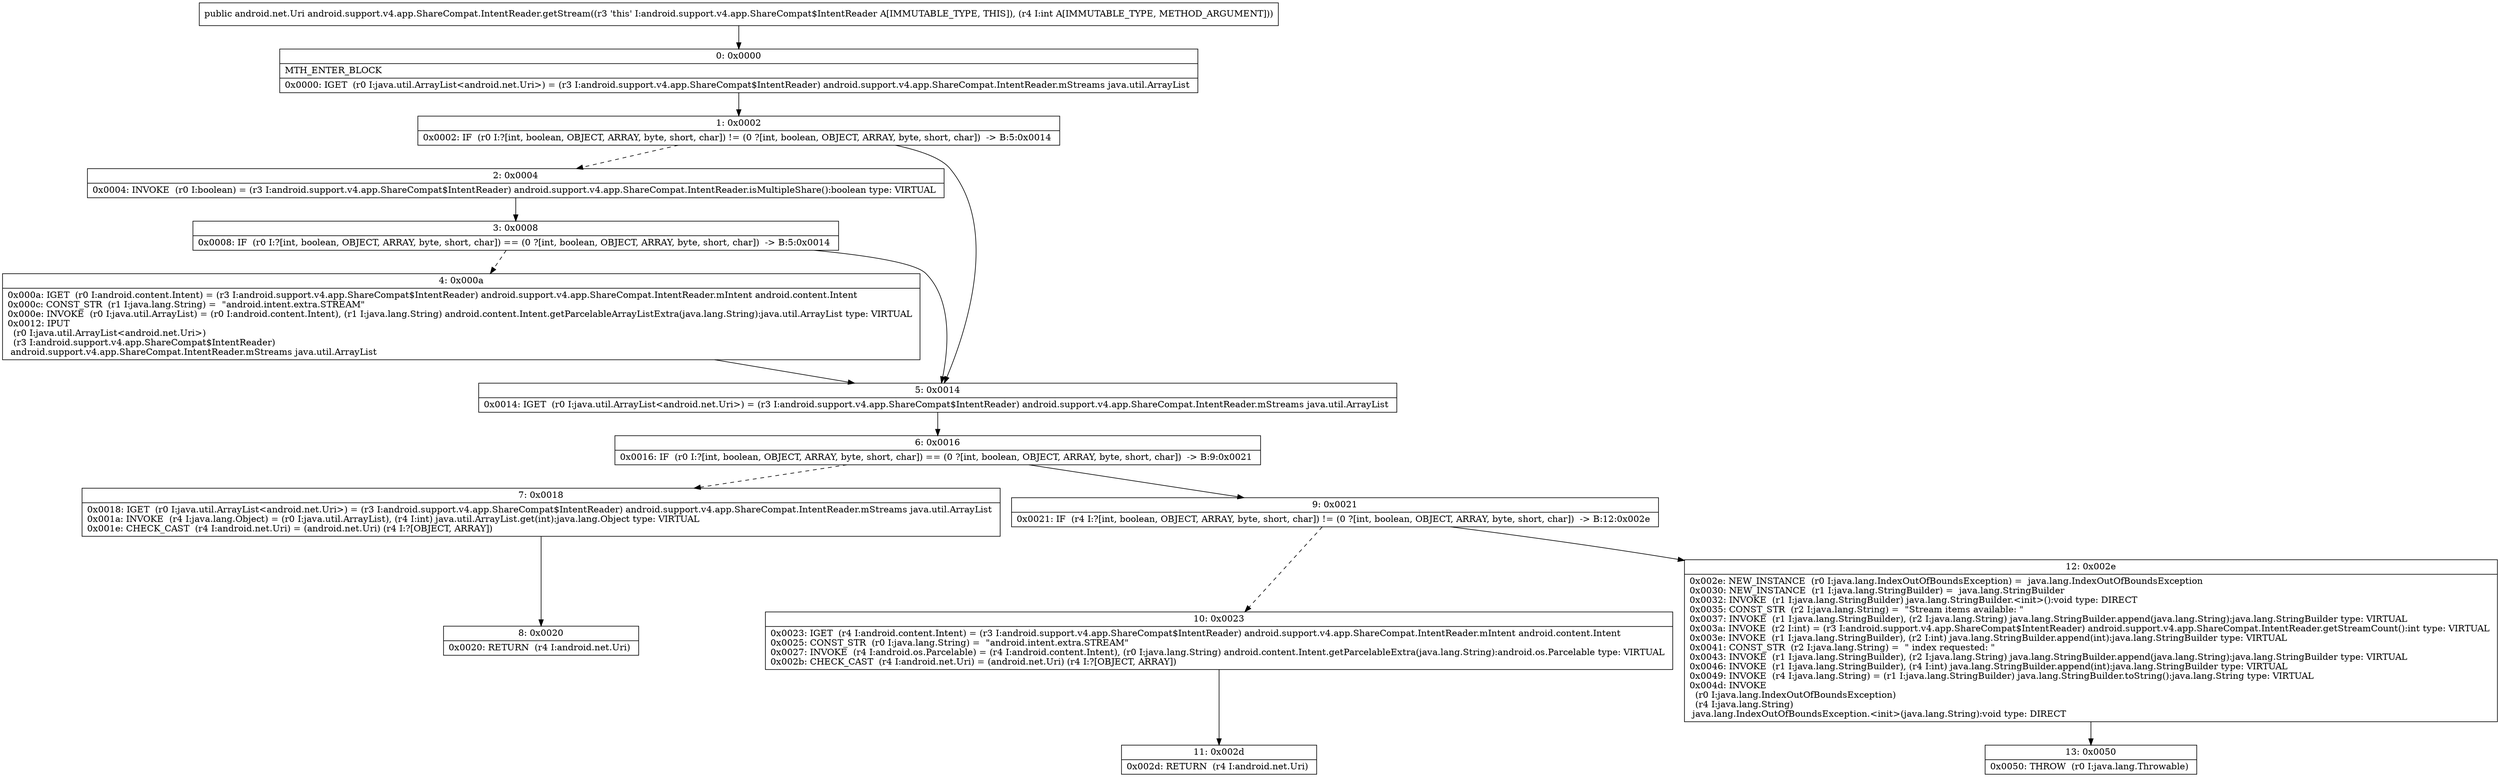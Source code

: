 digraph "CFG forandroid.support.v4.app.ShareCompat.IntentReader.getStream(I)Landroid\/net\/Uri;" {
Node_0 [shape=record,label="{0\:\ 0x0000|MTH_ENTER_BLOCK\l|0x0000: IGET  (r0 I:java.util.ArrayList\<android.net.Uri\>) = (r3 I:android.support.v4.app.ShareCompat$IntentReader) android.support.v4.app.ShareCompat.IntentReader.mStreams java.util.ArrayList \l}"];
Node_1 [shape=record,label="{1\:\ 0x0002|0x0002: IF  (r0 I:?[int, boolean, OBJECT, ARRAY, byte, short, char]) != (0 ?[int, boolean, OBJECT, ARRAY, byte, short, char])  \-\> B:5:0x0014 \l}"];
Node_2 [shape=record,label="{2\:\ 0x0004|0x0004: INVOKE  (r0 I:boolean) = (r3 I:android.support.v4.app.ShareCompat$IntentReader) android.support.v4.app.ShareCompat.IntentReader.isMultipleShare():boolean type: VIRTUAL \l}"];
Node_3 [shape=record,label="{3\:\ 0x0008|0x0008: IF  (r0 I:?[int, boolean, OBJECT, ARRAY, byte, short, char]) == (0 ?[int, boolean, OBJECT, ARRAY, byte, short, char])  \-\> B:5:0x0014 \l}"];
Node_4 [shape=record,label="{4\:\ 0x000a|0x000a: IGET  (r0 I:android.content.Intent) = (r3 I:android.support.v4.app.ShareCompat$IntentReader) android.support.v4.app.ShareCompat.IntentReader.mIntent android.content.Intent \l0x000c: CONST_STR  (r1 I:java.lang.String) =  \"android.intent.extra.STREAM\" \l0x000e: INVOKE  (r0 I:java.util.ArrayList) = (r0 I:android.content.Intent), (r1 I:java.lang.String) android.content.Intent.getParcelableArrayListExtra(java.lang.String):java.util.ArrayList type: VIRTUAL \l0x0012: IPUT  \l  (r0 I:java.util.ArrayList\<android.net.Uri\>)\l  (r3 I:android.support.v4.app.ShareCompat$IntentReader)\l android.support.v4.app.ShareCompat.IntentReader.mStreams java.util.ArrayList \l}"];
Node_5 [shape=record,label="{5\:\ 0x0014|0x0014: IGET  (r0 I:java.util.ArrayList\<android.net.Uri\>) = (r3 I:android.support.v4.app.ShareCompat$IntentReader) android.support.v4.app.ShareCompat.IntentReader.mStreams java.util.ArrayList \l}"];
Node_6 [shape=record,label="{6\:\ 0x0016|0x0016: IF  (r0 I:?[int, boolean, OBJECT, ARRAY, byte, short, char]) == (0 ?[int, boolean, OBJECT, ARRAY, byte, short, char])  \-\> B:9:0x0021 \l}"];
Node_7 [shape=record,label="{7\:\ 0x0018|0x0018: IGET  (r0 I:java.util.ArrayList\<android.net.Uri\>) = (r3 I:android.support.v4.app.ShareCompat$IntentReader) android.support.v4.app.ShareCompat.IntentReader.mStreams java.util.ArrayList \l0x001a: INVOKE  (r4 I:java.lang.Object) = (r0 I:java.util.ArrayList), (r4 I:int) java.util.ArrayList.get(int):java.lang.Object type: VIRTUAL \l0x001e: CHECK_CAST  (r4 I:android.net.Uri) = (android.net.Uri) (r4 I:?[OBJECT, ARRAY]) \l}"];
Node_8 [shape=record,label="{8\:\ 0x0020|0x0020: RETURN  (r4 I:android.net.Uri) \l}"];
Node_9 [shape=record,label="{9\:\ 0x0021|0x0021: IF  (r4 I:?[int, boolean, OBJECT, ARRAY, byte, short, char]) != (0 ?[int, boolean, OBJECT, ARRAY, byte, short, char])  \-\> B:12:0x002e \l}"];
Node_10 [shape=record,label="{10\:\ 0x0023|0x0023: IGET  (r4 I:android.content.Intent) = (r3 I:android.support.v4.app.ShareCompat$IntentReader) android.support.v4.app.ShareCompat.IntentReader.mIntent android.content.Intent \l0x0025: CONST_STR  (r0 I:java.lang.String) =  \"android.intent.extra.STREAM\" \l0x0027: INVOKE  (r4 I:android.os.Parcelable) = (r4 I:android.content.Intent), (r0 I:java.lang.String) android.content.Intent.getParcelableExtra(java.lang.String):android.os.Parcelable type: VIRTUAL \l0x002b: CHECK_CAST  (r4 I:android.net.Uri) = (android.net.Uri) (r4 I:?[OBJECT, ARRAY]) \l}"];
Node_11 [shape=record,label="{11\:\ 0x002d|0x002d: RETURN  (r4 I:android.net.Uri) \l}"];
Node_12 [shape=record,label="{12\:\ 0x002e|0x002e: NEW_INSTANCE  (r0 I:java.lang.IndexOutOfBoundsException) =  java.lang.IndexOutOfBoundsException \l0x0030: NEW_INSTANCE  (r1 I:java.lang.StringBuilder) =  java.lang.StringBuilder \l0x0032: INVOKE  (r1 I:java.lang.StringBuilder) java.lang.StringBuilder.\<init\>():void type: DIRECT \l0x0035: CONST_STR  (r2 I:java.lang.String) =  \"Stream items available: \" \l0x0037: INVOKE  (r1 I:java.lang.StringBuilder), (r2 I:java.lang.String) java.lang.StringBuilder.append(java.lang.String):java.lang.StringBuilder type: VIRTUAL \l0x003a: INVOKE  (r2 I:int) = (r3 I:android.support.v4.app.ShareCompat$IntentReader) android.support.v4.app.ShareCompat.IntentReader.getStreamCount():int type: VIRTUAL \l0x003e: INVOKE  (r1 I:java.lang.StringBuilder), (r2 I:int) java.lang.StringBuilder.append(int):java.lang.StringBuilder type: VIRTUAL \l0x0041: CONST_STR  (r2 I:java.lang.String) =  \" index requested: \" \l0x0043: INVOKE  (r1 I:java.lang.StringBuilder), (r2 I:java.lang.String) java.lang.StringBuilder.append(java.lang.String):java.lang.StringBuilder type: VIRTUAL \l0x0046: INVOKE  (r1 I:java.lang.StringBuilder), (r4 I:int) java.lang.StringBuilder.append(int):java.lang.StringBuilder type: VIRTUAL \l0x0049: INVOKE  (r4 I:java.lang.String) = (r1 I:java.lang.StringBuilder) java.lang.StringBuilder.toString():java.lang.String type: VIRTUAL \l0x004d: INVOKE  \l  (r0 I:java.lang.IndexOutOfBoundsException)\l  (r4 I:java.lang.String)\l java.lang.IndexOutOfBoundsException.\<init\>(java.lang.String):void type: DIRECT \l}"];
Node_13 [shape=record,label="{13\:\ 0x0050|0x0050: THROW  (r0 I:java.lang.Throwable) \l}"];
MethodNode[shape=record,label="{public android.net.Uri android.support.v4.app.ShareCompat.IntentReader.getStream((r3 'this' I:android.support.v4.app.ShareCompat$IntentReader A[IMMUTABLE_TYPE, THIS]), (r4 I:int A[IMMUTABLE_TYPE, METHOD_ARGUMENT])) }"];
MethodNode -> Node_0;
Node_0 -> Node_1;
Node_1 -> Node_2[style=dashed];
Node_1 -> Node_5;
Node_2 -> Node_3;
Node_3 -> Node_4[style=dashed];
Node_3 -> Node_5;
Node_4 -> Node_5;
Node_5 -> Node_6;
Node_6 -> Node_7[style=dashed];
Node_6 -> Node_9;
Node_7 -> Node_8;
Node_9 -> Node_10[style=dashed];
Node_9 -> Node_12;
Node_10 -> Node_11;
Node_12 -> Node_13;
}

